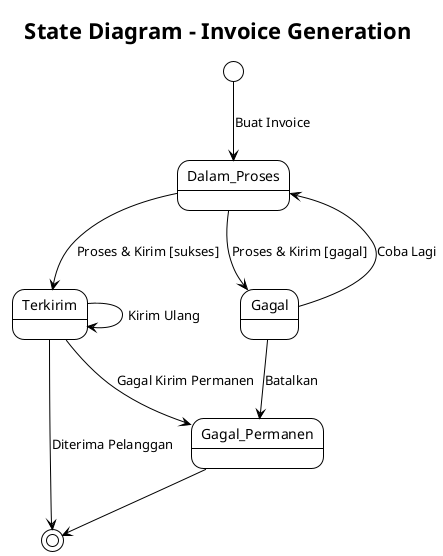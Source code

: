 @startuml
!theme plain
title State Diagram - Invoice Generation

[*] --> Dalam_Proses : Buat Invoice

Dalam_Proses --> Terkirim : Proses & Kirim [sukses]
Dalam_Proses --> Gagal : Proses & Kirim [gagal]

Terkirim --> Terkirim : Kirim Ulang
Terkirim --> Gagal_Permanen : Gagal Kirim Permanen

Gagal --> Dalam_Proses : Coba Lagi
Gagal --> Gagal_Permanen : Batalkan

Terkirim --> [*] : Diterima Pelanggan
Gagal_Permanen --> [*]

@enduml